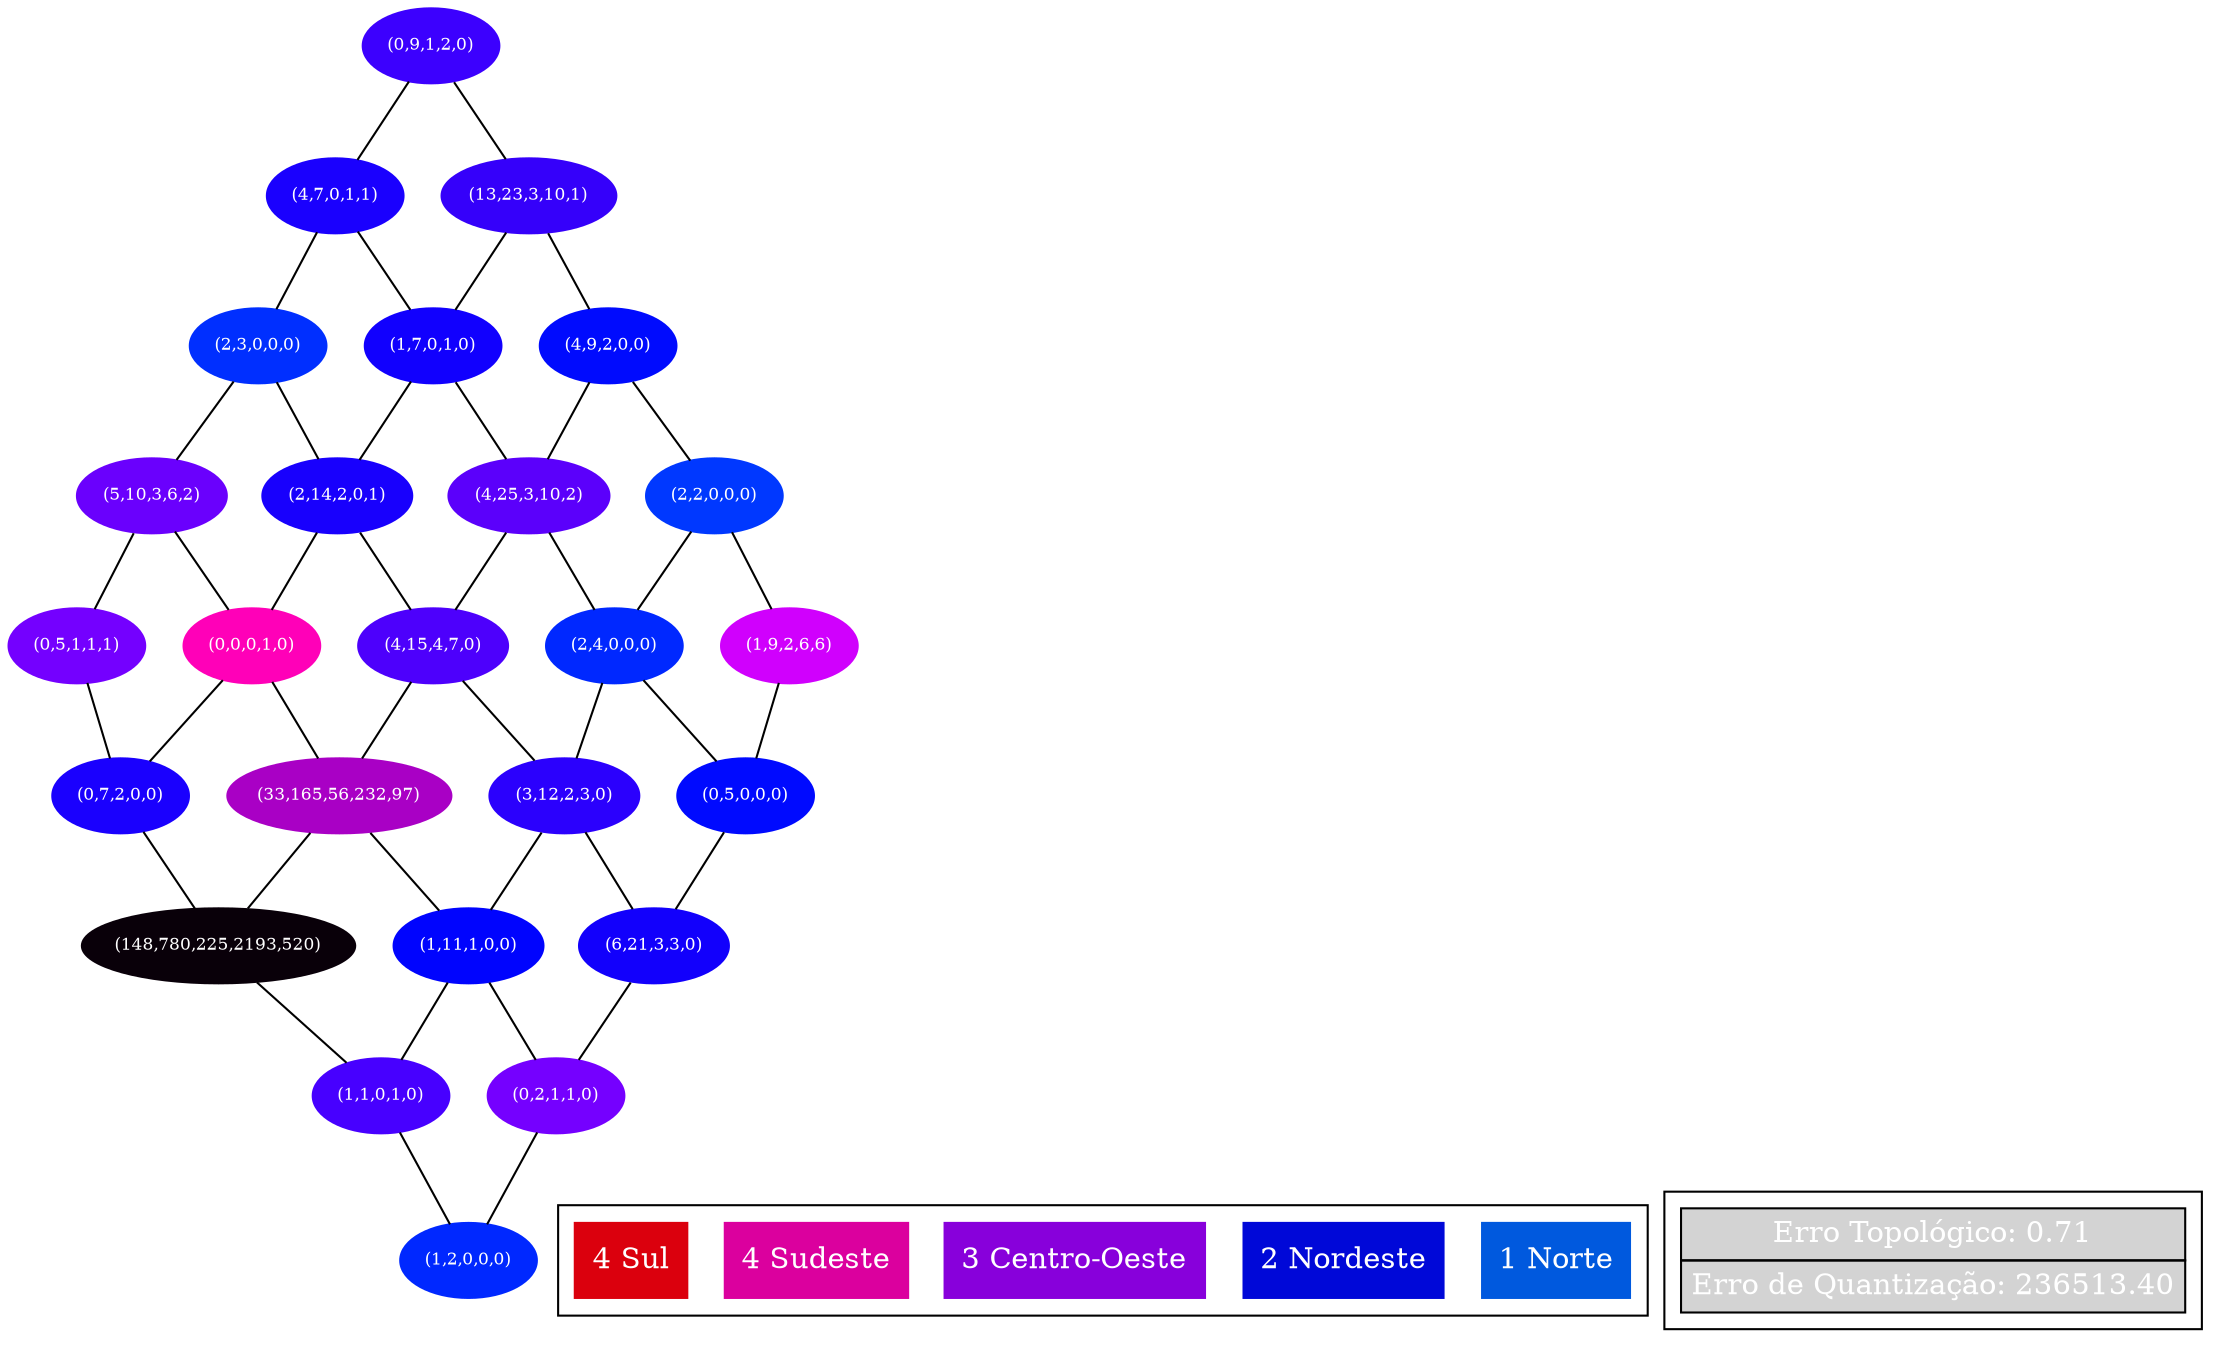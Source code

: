 //ErroQ:236513,408213 MedidaF:0,261470 ErroT:0,716545
 /* -- Parâmetros --
Viz:4
r:5
s:5
quantIteracoes:1000
seed:1456289568649
Arquivo de cores:enem_privadas.cores */
graph {
node [style=filled, fontcolor=white];
rankdir="BT";

"0,0"[fontsize=8,label="(1,2,0,0,0)",color="0.64 1 0.999 "];
"0,1"[fontsize=8,label="(1,1,0,1,0)",color="0.713 1 0.999 "];
"0,2"[fontsize=8,label="(148,780,225,2193,520)",color="0.833 1 0.038 "];
"0,3"[fontsize=8,label="(0,7,2,0,0)",color="0.684 1 0.996 "];
"0,4"[fontsize=8,label="(0,5,1,1,1)",color="0.743 1 0.997 "];
"1,0"[fontsize=8,label="(0,2,1,1,0)",color="0.743 1 0.998 "];
"1,1"[fontsize=8,label="(1,11,1,0,0)",color="0.664 1 0.995 "];
"1,2"[fontsize=8,label="(33,165,56,232,97)",color="0.81 1 0.772 "];
"1,3"[fontsize=8,label="(0,0,0,1,0)",color="0.88 1 1 "];
"1,4"[fontsize=8,label="(5,10,3,6,2)",color="0.737 1 0.989 "];
"2,0"[fontsize=8,label="(6,21,3,3,0)",color="0.679 1 0.986 "];
"2,1"[fontsize=8,label="(3,12,2,3,0)",color="0.695 1 0.992 "];
"2,2"[fontsize=8,label="(4,15,4,7,0)",color="0.718 1 0.988 "];
"2,3"[fontsize=8,label="(2,14,2,0,1)",color="0.683 1 0.992 "];
"2,4"[fontsize=8,label="(2,3,0,0,0)",color="0.636 1 0.998 "];
"3,0"[fontsize=8,label="(0,5,0,0,0)",color="0.66 1 0.998 "];
"3,1"[fontsize=8,label="(2,4,0,0,0)",color="0.64 1 0.998 "];
"3,2"[fontsize=8,label="(4,25,3,10,2)",color="0.727 1 0.982 "];
"3,3"[fontsize=8,label="(1,7,0,1,0)",color="0.678 1 0.996 "];
"3,4"[fontsize=8,label="(4,7,0,1,1)",color="0.684 1 0.995 "];
"4,0"[fontsize=8,label="(1,9,2,6,6)",color="0.804 1 0.99 "];
"4,1"[fontsize=8,label="(2,2,0,0,0)",color="0.63 1 0.998 "];
"4,2"[fontsize=8,label="(4,9,2,0,0)",color="0.659 1 0.994 "];
"4,3"[fontsize=8,label="(13,23,3,10,1)",color="0.702 1 0.979 "];
"4,4"[fontsize=8,label="(0,9,1,2,0)",color="0.706 1 0.995 "];

"0,0"  -- {"1,0" ; "0,1" };
"0,1"  -- {"1,1" ; "0,2" ; };
"0,2"  -- {"1,2" ; "0,3" ; };
"0,3"  -- {"1,3" ; "0,4" ; };
"0,4"  -- {"1,4" ; };
"1,0"  -- {"2,0" ; "1,1" ; };
"1,1"  -- {"2,1" ; "1,2" ; };
"1,2"  -- {"2,2" ; "1,3" ; };
"1,3"  -- {"2,3" ; "1,4" ; };
"1,4"  -- {"2,4" ; };
"2,0"  -- {"3,0" ; "2,1" ; };
"2,1"  -- {"3,1" ; "2,2" ; };
"2,2"  -- {"3,2" ; "2,3" ; };
"2,3"  -- {"3,3" ; "2,4" ; };
"2,4"  -- {"3,4" ; };
"3,0"  -- {"4,0" ; "3,1" ; };
"3,1"  -- {"4,1" ; "3,2" ; };
"3,2"  -- {"4,2" ; "3,3" ; };
"3,3"  -- {"4,3" ; "3,4" ; };
"3,4"  -- {"4,4" ; };
"4,0"  -- {"4,1" ; };
"4,1"  -- {"4,2" ; };
"4,2"  -- {"4,3" ; };
"4,3"  -- {"4,4" ; };

subgraph cluster_0 { 
	label="";
	node [shape=record]; //para deixar o nó quadrado ou --> shape=circle
	a[label="1 Norte",color="0.60 1 0.871 "];
	b[label="2 Nordeste",color="0.66 1 0.846 "];
	c[label="3 Centro-Oeste",color="0.77 1 0.859 "];
	d[label="4 Sudeste",color="0.88 1 0.859 "];
	e[label="4 Sul",color="0.99 1 0.859 "];
}

//ErroQ:236513,408213 MedidaF:0,261470 ErroT:0,716545
subgraph cluster_1 { 
	label="";
	{ rank = sink;
	 Legend [shape=none, margin=0, label=<	
	<TABLE ALIGN="LEFT" BORDER="0" CELLBORDER="1" CELLSPACING="0" CELLPADDING="4">
	<TR>	
	<TD>Erro Topológico: 0.71</TD>
	</TR>
	<TR>
	<TD>Erro de Quantização: 236513.40</TD>
	</TR>
	</TABLE>
	>];
	}
}


}
